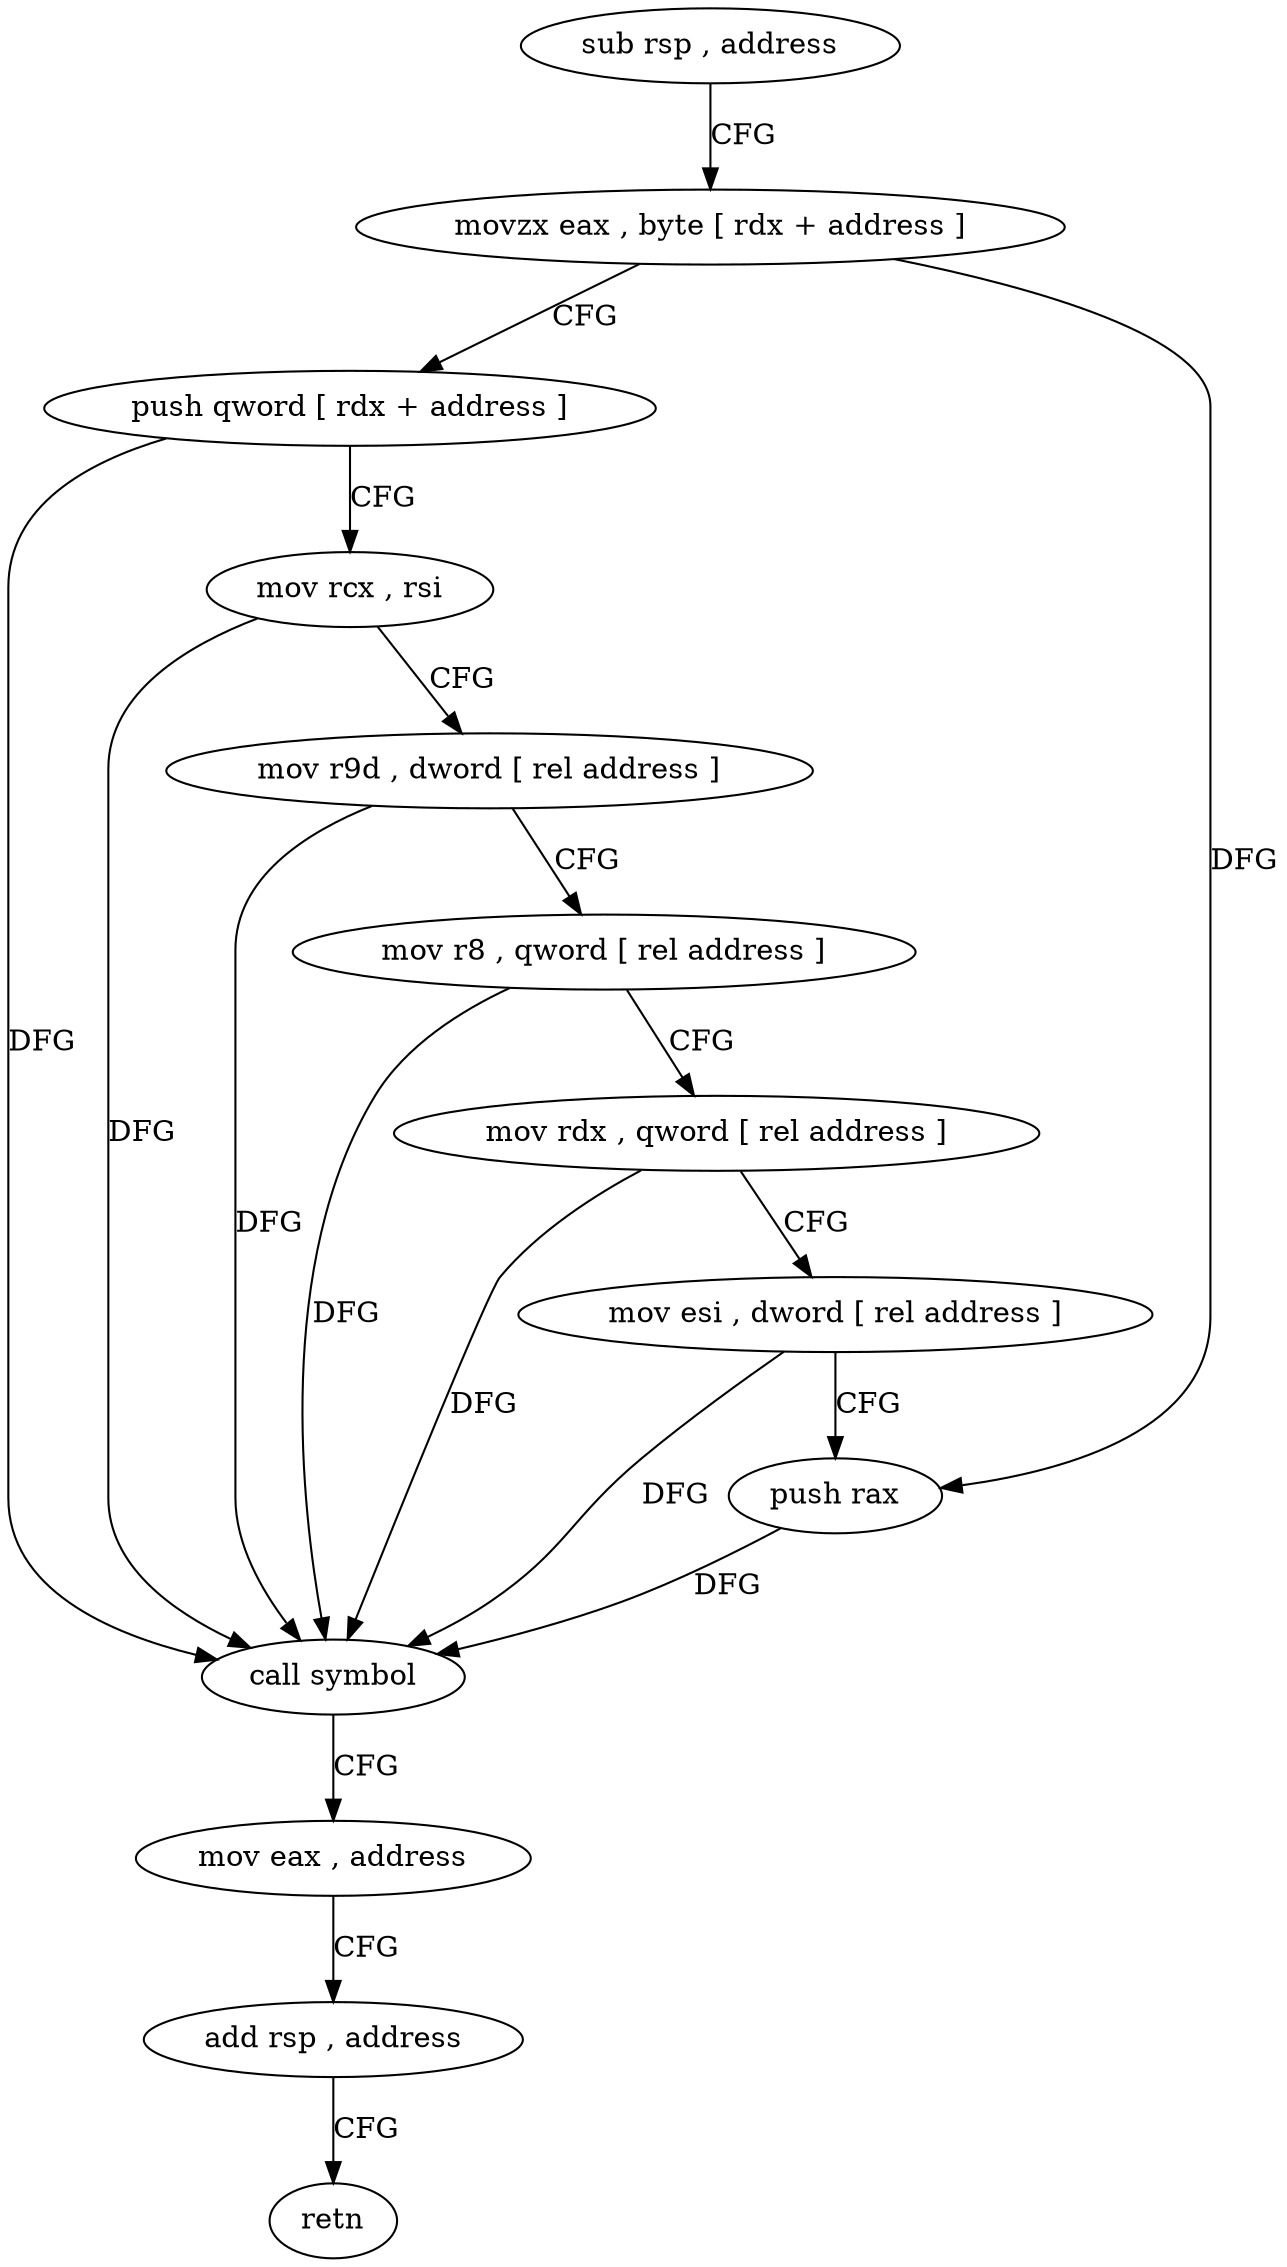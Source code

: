 digraph "func" {
"4214656" [label = "sub rsp , address" ]
"4214660" [label = "movzx eax , byte [ rdx + address ]" ]
"4214664" [label = "push qword [ rdx + address ]" ]
"4214667" [label = "mov rcx , rsi" ]
"4214670" [label = "mov r9d , dword [ rel address ]" ]
"4214677" [label = "mov r8 , qword [ rel address ]" ]
"4214684" [label = "mov rdx , qword [ rel address ]" ]
"4214691" [label = "mov esi , dword [ rel address ]" ]
"4214697" [label = "push rax" ]
"4214698" [label = "call symbol" ]
"4214703" [label = "mov eax , address" ]
"4214708" [label = "add rsp , address" ]
"4214712" [label = "retn" ]
"4214656" -> "4214660" [ label = "CFG" ]
"4214660" -> "4214664" [ label = "CFG" ]
"4214660" -> "4214697" [ label = "DFG" ]
"4214664" -> "4214667" [ label = "CFG" ]
"4214664" -> "4214698" [ label = "DFG" ]
"4214667" -> "4214670" [ label = "CFG" ]
"4214667" -> "4214698" [ label = "DFG" ]
"4214670" -> "4214677" [ label = "CFG" ]
"4214670" -> "4214698" [ label = "DFG" ]
"4214677" -> "4214684" [ label = "CFG" ]
"4214677" -> "4214698" [ label = "DFG" ]
"4214684" -> "4214691" [ label = "CFG" ]
"4214684" -> "4214698" [ label = "DFG" ]
"4214691" -> "4214697" [ label = "CFG" ]
"4214691" -> "4214698" [ label = "DFG" ]
"4214697" -> "4214698" [ label = "DFG" ]
"4214698" -> "4214703" [ label = "CFG" ]
"4214703" -> "4214708" [ label = "CFG" ]
"4214708" -> "4214712" [ label = "CFG" ]
}
